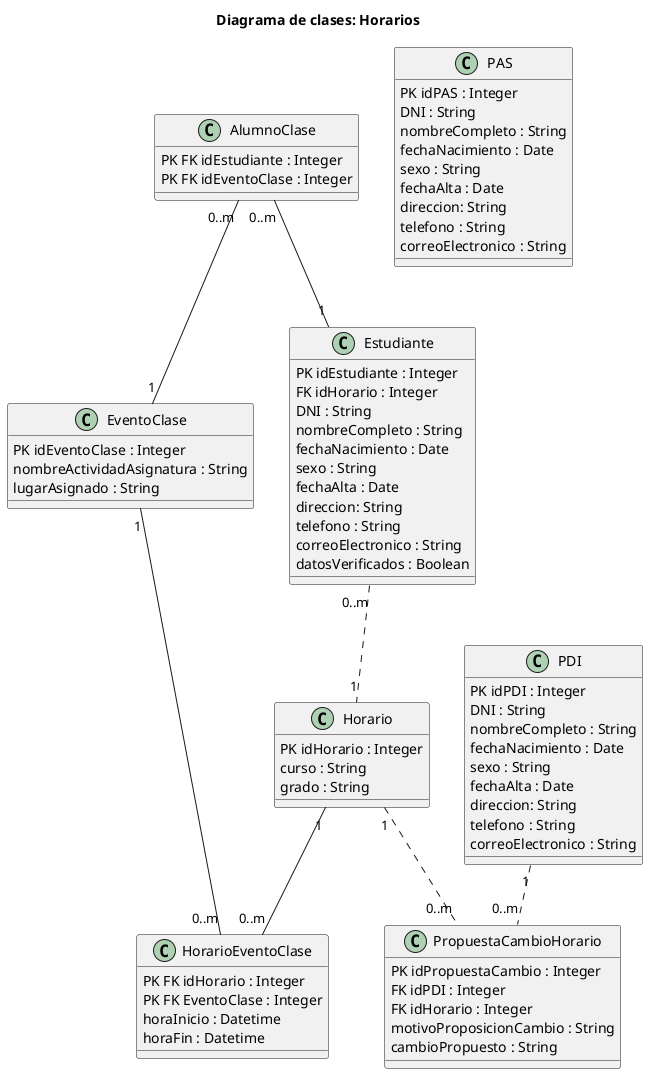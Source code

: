 @startuml DC_horarios

title Diagrama de clases: Horarios

Class AlumnoClase {
    PK FK idEstudiante : Integer
    PK FK idEventoClase : Integer
}

Class Estudiante {
    PK idEstudiante : Integer
    FK idHorario : Integer
    DNI : String
    nombreCompleto : String
    fechaNacimiento : Date
    sexo : String
    fechaAlta : Date
    direccion: String
    telefono : String
    correoElectronico : String
    datosVerificados : Boolean
}

Class EventoClase {
    PK idEventoClase : Integer
    nombreActividadAsignatura : String
    lugarAsignado : String
}

Class Horario {
    PK idHorario : Integer
    curso : String
    grado : String
}

Class HorarioEventoClase {
    PK FK idHorario : Integer
    PK FK EventoClase : Integer
    horaInicio : Datetime
    horaFin : Datetime
}

Class PAS {
    PK idPAS : Integer
    DNI : String
    nombreCompleto : String
    fechaNacimiento : Date
    sexo : String
    fechaAlta : Date
    direccion: String
    telefono : String
    correoElectronico : String
}

Class PDI {
    PK idPDI : Integer
    DNI : String
    nombreCompleto : String
    fechaNacimiento : Date
    sexo : String
    fechaAlta : Date
    direccion: String
    telefono : String
    correoElectronico : String
}

Class PropuestaCambioHorario {
    PK idPropuestaCambio : Integer
    FK idPDI : Integer
    FK idHorario : Integer
    motivoProposicionCambio : String
    cambioPropuesto : String
}

AlumnoClase "0..m" -- "1" Estudiante
AlumnoClase "0..m" -- "1" EventoClase
Estudiante "0..m" .. "1" Horario
EventoClase "1" -- "0..m" HorarioEventoClase
Horario "1" -- "0..m" HorarioEventoClase
Horario "1" .. "0..m" PropuestaCambioHorario
PDI "1" .. "0..m" PropuestaCambioHorario

@enduml